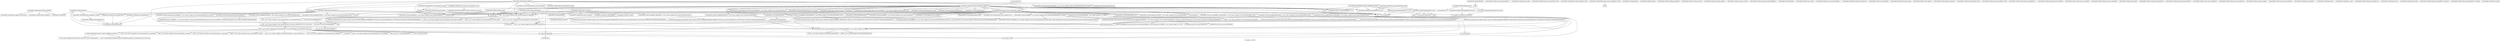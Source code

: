 digraph "Call graph: pair_table.ll" {
	label="Call graph: pair_table.ll";

	Node0x55b88636dd40 [shape=record,label="{_ZN9LAMMPS_NS9PairTableC2EPNS_6LAMMPSE}"];
	Node0x55b88636dd40 -> Node0x55b8862c3b80;
	Node0x55b88636dd40 -> Node0x55b8862b9160;
	Node0x55b88636dd40 -> Node0x55b8862ac7b0;
	Node0x55b8862c3b80 [shape=record,label="{_ZN9LAMMPS_NS4PairC2EPNS_6LAMMPSE}"];
	Node0x55b8862b9160 [shape=record,label="{_ZN9LAMMPS_NS5utils25get_supported_conversionsEi}"];
	Node0x55b88628b220 [shape=record,label="{__gxx_personality_v0}"];
	Node0x55b8862ac7b0 [shape=record,label="{_ZN9LAMMPS_NS4PairD2Ev}"];
	Node0x55b8862620f0 [shape=record,label="{_ZN9LAMMPS_NS9PairTableD2Ev}"];
	Node0x55b8862620f0 -> Node0x55b8861923e0;
	Node0x55b8862620f0 -> Node0x55b88622d560;
	Node0x55b8862620f0 -> Node0x55b8861a0190;
	Node0x55b8862620f0 -> Node0x55b886206d10;
	Node0x55b8862620f0 -> Node0x55b886187e40;
	Node0x55b8862620f0 -> Node0x55b8862ac7b0;
	Node0x55b88618a950 [shape=record,label="{_ZN9LAMMPS_NS9PairTableD0Ev}"];
	Node0x55b88618a950 -> Node0x55b8863717c0;
	Node0x55b8861923e0 [shape=record,label="{_ZN9LAMMPS_NS9PairTable10free_tableEPNS0_5TableE}"];
	Node0x55b8861923e0 -> Node0x55b886187d40;
	Node0x55b886187e40 [shape=record,label="{__clang_call_terminate}"];
	Node0x55b886187e40 -> Node0x55b88618ce50;
	Node0x55b886187e40 -> Node0x55b88618d100;
	Node0x55b88618ce50 [shape=record,label="{__cxa_begin_catch}"];
	Node0x55b88618d100 [shape=record,label="{_ZSt9terminatev}"];
	Node0x55b88622d560 [shape=record,label="{_ZN9LAMMPS_NS6Memory5sfreeEPv}"];
	Node0x55b8861a0190 [shape=record,label="{_ZN9LAMMPS_NS6Memory7destroyIiEEvRPPT_}"];
	Node0x55b8861a0190 -> Node0x55b88622d560;
	Node0x55b886206d10 [shape=record,label="{_ZN9LAMMPS_NS6Memory7destroyIdEEvRPPT_}"];
	Node0x55b886206d10 -> Node0x55b88622d560;
	Node0x55b8863717c0 [shape=record,label="{_ZdlPv}"];
	Node0x55b8861ec6a0 [shape=record,label="{_ZN9LAMMPS_NS9PairTable7computeEii}"];
	Node0x55b8861ec6a0 -> Node0x55b8861dca20;
	Node0x55b8861ec6a0 -> Node0x55b886371a60;
	Node0x55b8861ec6a0 -> Node0x55b886371910;
	Node0x55b8861ec6a0 -> Node0x55b88618bc00;
	Node0x55b8861ec6a0 -> Node0x55b88621fdc0;
	Node0x55b8861ec6a0 -> Node0x55b8862b85d0;
	Node0x55b8861ec6a0 -> Node0x55b88618d210;
	Node0x55b8861ec6a0 -> Node0x55b8861482d0;
	Node0x55b8861ec6a0 -> Node0x55b886218a20;
	Node0x55b8861ec6a0 -> Node0x55b8861ee6d0;
	Node0x55b8861ec6a0 -> Node0x55b886311ed0;
	Node0x55b886198c20 [shape=record,label="{llvm.memset.p0.i64}"];
	Node0x55b88619d8d0 [shape=record,label="{_ZN9LAMMPS_NS9PairTable8settingsEiPPc}"];
	Node0x55b88619d8d0 -> Node0x55b88621fdc0;
	Node0x55b88619d8d0 -> Node0x55b8862b85d0;
	Node0x55b88619d8d0 -> Node0x55b8861a0190;
	Node0x55b88619d8d0 -> Node0x55b886206d10;
	Node0x55b88619d8d0 -> Node0x55b8861a0260;
	Node0x55b88619d8d0 -> Node0x55b886311ed0;
	Node0x55b88619d8d0 -> Node0x55b8861482d0;
	Node0x55b88619d8d0 -> Node0x55b88622d560;
	Node0x55b88619d8d0 -> Node0x55b8861923e0;
	Node0x55b88619d8d0 -> Node0x55b8861a1250;
	Node0x55b88619d8d0 -> Node0x55b8861a06d0;
	Node0x55b88619d8d0 -> Node0x55b8861a46d0;
	Node0x55b88619d8d0 -> Node0x55b8861a2630;
	Node0x55b8861dca20 [shape=record,label="{_ZN9LAMMPS_NS4Pair7ev_initEiii}"];
	Node0x55b8861dca20 -> Node0x55b88618d180;
	Node0x55b886371a60 [shape=record,label="{_ZNK9LAMMPS_NS4Pair6sbmaskEi}"];
	Node0x55b886371910 [shape=record,label="{llvm.fmuladd.f64}"];
	Node0x55b8861ee6d0 [shape=record,label="{_ZN9LAMMPS_NS5Error3oneIJRiS2_dEEEvRKNSt7__cxx1112basic_stringIcSt11char_traitsIcESaIcEEEiSA_DpOT_}"];
	Node0x55b8861ee6d0 -> Node0x55b88618d370;
	Node0x55b8861ee6d0 -> Node0x55b88618b790;
	Node0x55b8861ee6d0 -> Node0x55b88618ae20;
	Node0x55b88621fdc0 [shape=record,label="{_ZNSaIcEC1Ev}"];
	Node0x55b8862b85d0 [shape=record,label="{_ZNSt7__cxx1112basic_stringIcSt11char_traitsIcESaIcEEC2IS3_EEPKcRKS3_}"];
	Node0x55b8862b85d0 -> Node0x55b88618b670;
	Node0x55b8862b85d0 -> Node0x55b88618cd30;
	Node0x55b8862b85d0 -> Node0x55b88618b820;
	Node0x55b8862b85d0 -> Node0x55b88618aca0;
	Node0x55b8862b85d0 -> Node0x55b88618bae0;
	Node0x55b886218a20 [shape=record,label="{sqrt}"];
	Node0x55b886311ed0 [shape=record,label="{_ZNSt7__cxx1112basic_stringIcSt11char_traitsIcESaIcEED1Ev}"];
	Node0x55b8861482d0 [shape=record,label="{_ZNSaIcED1Ev}"];
	Node0x55b88618bc00 [shape=record,label="{_ZN9LAMMPS_NS4Pair20virial_fdotr_computeEv}"];
	Node0x55b8861cca10 [shape=record,label="{_ZN9LAMMPS_NS9PairTable8allocateEv}"];
	Node0x55b8861cca10 -> Node0x55b88619e4a0;
	Node0x55b8861cca10 -> Node0x55b8861ac7c0;
	Node0x55b8861cca10 -> Node0x55b886198c20;
	Node0x55b88618d210 [shape=record,label="{_ZN9LAMMPS_NS4Pair8ev_tallyEiiiidddddd}"];
	Node0x55b88624f510 [shape=record,label="{_ZN9LAMMPS_NS4Pair15min_xf_pointersEiPPdS2_}"];
	Node0x55b88624fec0 [shape=record,label="{_ZN9LAMMPS_NS4Pair10min_xf_getEi}"];
	Node0x55b88619e4a0 [shape=record,label="{_ZN9LAMMPS_NS6Memory6createIiEEPPT_RS4_iiPKc}"];
	Node0x55b88619e4a0 -> Node0x55b8861eaf60;
	Node0x55b8861ac7c0 [shape=record,label="{_ZN9LAMMPS_NS6Memory6createIdEEPPT_RS4_iiPKc}"];
	Node0x55b8861ac7c0 -> Node0x55b8861eaf60;
	Node0x55b8861ab6c0 [shape=record,label="{_ZN9LAMMPS_NS9PairTable11bcast_tableEPNS0_5TableE}"];
	Node0x55b8861ab6c0 -> Node0x55b8861e5f60;
	Node0x55b8861ab6c0 -> Node0x55b8861a9d20;
	Node0x55b8861ab6c0 -> Node0x55b8861cd380;
	Node0x55b8861a0260 [shape=record,label="{_ZN9LAMMPS_NS5utils16missing_cmd_argsERKNSt7__cxx1112basic_stringIcSt11char_traitsIcESaIcEEEiS8_PNS_5ErrorE}"];
	Node0x55b8861a06d0 [shape=record,label="{strcmp}"];
	Node0x55b8861a1250 [shape=record,label="{_ZN9LAMMPS_NS5Error3allIJRPcEEEvRKNSt7__cxx1112basic_stringIcSt11char_traitsIcESaIcEEEiSB_DpOT_}"];
	Node0x55b8861a1250 -> Node0x55b88618d370;
	Node0x55b8861a1250 -> Node0x55b8861a5ad0;
	Node0x55b8861a1250 -> Node0x55b8861a6920;
	Node0x55b8861a2630 [shape=record,label="{_ZN9LAMMPS_NS5utils8inumericEPKciS2_bPNS_6LAMMPSE}"];
	Node0x55b8861a46d0 [shape=record,label="{_ZN9LAMMPS_NS5Error3allIJRiEEEvRKNSt7__cxx1112basic_stringIcSt11char_traitsIcESaIcEEEiSA_DpOT_}"];
	Node0x55b8861a46d0 -> Node0x55b88618d370;
	Node0x55b8861a46d0 -> Node0x55b8861a7760;
	Node0x55b8861a46d0 -> Node0x55b8861a6920;
	Node0x55b8861a8060 [shape=record,label="{_ZN9LAMMPS_NS9PairTable5coeffEiPPc}"];
	Node0x55b8861a8060 -> Node0x55b88621fdc0;
	Node0x55b8861a8060 -> Node0x55b8862b85d0;
	Node0x55b8861a8060 -> Node0x55b8861482d0;
	Node0x55b8861a8060 -> Node0x55b886311ed0;
	Node0x55b8861a8060 -> Node0x55b8861a8960;
	Node0x55b8861a8060 -> Node0x55b8861af140;
	Node0x55b8861a8060 -> Node0x55b8861ad5d0;
	Node0x55b8861a8060 -> Node0x55b8861ac260;
	Node0x55b8861a8060 -> Node0x55b8861ab6c0;
	Node0x55b8861a8060 -> Node0x55b8861ab190;
	Node0x55b8861a8060 -> Node0x55b8861aa5e0;
	Node0x55b8861a8060 -> Node0x55b8861a9400;
	Node0x55b8861a8060 -> Node0x55b8861aa370;
	Node0x55b8861a8060 -> Node0x55b8861a9d20;
	Node0x55b8861a8960 [shape=record,label="{_ZN9LAMMPS_NS5Error3allERKNSt7__cxx1112basic_stringIcSt11char_traitsIcESaIcEEEiS8_}"];
	Node0x55b8861a9400 [shape=record,label="{_ZN9LAMMPS_NS5utils6boundsIiEEvPKciRKNSt7__cxx1112basic_stringIcSt11char_traitsIcESaIcEEEllRT_SD_PNS_5ErrorE}"];
	Node0x55b8861a9d20 [shape=record,label="{MPI_Comm_rank}"];
	Node0x55b8861aa370 [shape=record,label="{_ZN9LAMMPS_NS6Memory8sreallocEPvlPKc}"];
	Node0x55b8861aa5e0 [shape=record,label="{_ZN9LAMMPS_NS9PairTable10null_tableEPNS0_5TableE}"];
	Node0x55b8861ab190 [shape=record,label="{_ZN9LAMMPS_NS9PairTable10read_tableEPNS0_5TableEPcS3_}"];
	Node0x55b8861ab190 -> Node0x55b88621fdc0;
	Node0x55b8861ab190 -> Node0x55b8862b85d0;
	Node0x55b8861ab190 -> Node0x55b886187e40;
	Node0x55b8861ab190 -> Node0x55b8861e5030;
	Node0x55b8861ab190 -> Node0x55b8861bfec0;
	Node0x55b8861ab190 -> Node0x55b886311ed0;
	Node0x55b8861ab190 -> Node0x55b8861482d0;
	Node0x55b8861ab190 -> Node0x55b8861bf050;
	Node0x55b8861ab190 -> Node0x55b8861e4100;
	Node0x55b8861ab190 -> Node0x55b8861c41d0;
	Node0x55b8861ab190 -> Node0x55b8861c5e80;
	Node0x55b8861ab190 -> Node0x55b8861e3980;
	Node0x55b8861ab190 -> Node0x55b8861e1390;
	Node0x55b8861ab190 -> Node0x55b8861c2760;
	Node0x55b8861ab190 -> Node0x55b886218a20;
	Node0x55b8861ab190 -> Node0x55b886371910;
	Node0x55b8861ab190 -> Node0x55b8861dc210;
	Node0x55b8861ab190 -> Node0x55b8861db1e0;
	Node0x55b8861ab190 -> Node0x55b88618ce50;
	Node0x55b8861ab190 -> Node0x55b8861c7ed0;
	Node0x55b8861ab190 -> Node0x55b8861da240;
	Node0x55b8861ab190 -> Node0x55b8861d9010;
	Node0x55b8861ab190 -> Node0x55b8861d6950;
	Node0x55b8861ab190 -> Node0x55b8861d5450;
	Node0x55b8861ab190 -> Node0x55b8861d4630;
	Node0x55b8861ab190 -> Node0x55b8861d1880;
	Node0x55b8861ab190 -> Node0x55b8861c9240;
	Node0x55b8861ab190 -> Node0x55b8861ce390;
	Node0x55b8861ab190 -> Node0x55b8861cd830;
	Node0x55b8861ab190 -> Node0x55b8861ad5d0;
	Node0x55b8861ab190 -> Node0x55b8861cd380;
	Node0x55b8861ab190 -> Node0x55b8861cc4b0;
	Node0x55b886187d40 [shape=record,label="{_ZN9LAMMPS_NS6Memory7destroyIdEEvRPT_}"];
	Node0x55b886187d40 -> Node0x55b88622d560;
	Node0x55b8861fde00 [shape=record,label="{llvm.umul.with.overflow.i64}"];
	Node0x55b8861ffeb0 [shape=record,label="{_Znam}"];
	Node0x55b886200b20 [shape=record,label="{_ZdaPv}"];
	Node0x55b886209c90 [shape=record,label="{_ZN9LAMMPS_NS9PairTable13write_restartEP8_IO_FILE}"];
	Node0x55b88620ca00 [shape=record,label="{_ZN9LAMMPS_NS9PairTable12read_restartEP8_IO_FILE}"];
	Node0x55b8861f0180 [shape=record,label="{_ZN9LAMMPS_NS9PairTable22write_restart_settingsEP8_IO_FILE}"];
	Node0x55b8861f0180 -> Node0x55b8862129f0;
	Node0x55b8862129f0 [shape=record,label="{fwrite}"];
	Node0x55b886213750 [shape=record,label="{_ZN9LAMMPS_NS9PairTable21read_restart_settingsEP8_IO_FILE}"];
	Node0x55b886213750 -> Node0x55b8862146b0;
	Node0x55b886213750 -> Node0x55b8861e5f60;
	Node0x55b8862146b0 [shape=record,label="{_ZN9LAMMPS_NS5utils6sfreadEPKciPvmmP8_IO_FILES2_PNS_5ErrorE}"];
	Node0x55b8861ac260 [shape=record,label="{_ZN9LAMMPS_NS5utils7numericEPKciS2_bPNS_6LAMMPSE}"];
	Node0x55b8861ad5d0 [shape=record,label="{_ZN9LAMMPS_NS5Error3oneERKNSt7__cxx1112basic_stringIcSt11char_traitsIcESaIcEEEiS8_}"];
	Node0x55b8861af140 [shape=record,label="{_ZN9LAMMPS_NS9PairTable12spline_tableEPNS0_5TableE}"];
	Node0x55b8861af140 -> Node0x55b8861cd380;
	Node0x55b8861af140 -> Node0x55b8861e8510;
	Node0x55b8861e9660 [shape=record,label="{_ZN9LAMMPS_NS9PairTable8init_oneEii}"];
	Node0x55b8861e9660 -> Node0x55b88621fdc0;
	Node0x55b8861e9660 -> Node0x55b8862b85d0;
	Node0x55b8861e9660 -> Node0x55b8861482d0;
	Node0x55b8861e9660 -> Node0x55b886311ed0;
	Node0x55b8861e9660 -> Node0x55b8861a8960;
	Node0x55b8861bfec0 [shape=record,label="{_ZN9LAMMPS_NS15TableFileReaderC1EPNS_6LAMMPSERKNSt7__cxx1112basic_stringIcSt11char_traitsIcESaIcEEESA_i}"];
	Node0x55b8861c41d0 [shape=record,label="{_ZNK9LAMMPS_NS19PotentialFileReader16get_unit_convertEv}"];
	Node0x55b8861c5e80 [shape=record,label="{_ZN9LAMMPS_NS5utils21get_conversion_factorEii}"];
	Node0x55b8861c2760 [shape=record,label="{_ZN9LAMMPS_NS15TableFileReader18find_section_startERKNSt7__cxx1112basic_stringIcSt11char_traitsIcESaIcEEE}"];
	Node0x55b8861c7ed0 [shape=record,label="{_ZN9LAMMPS_NS5Error3oneIJRPcEEEvRKNSt7__cxx1112basic_stringIcSt11char_traitsIcESaIcEEEiSB_DpOT_}"];
	Node0x55b8861c7ed0 -> Node0x55b88618d370;
	Node0x55b8861c7ed0 -> Node0x55b8861a5ad0;
	Node0x55b8861c7ed0 -> Node0x55b88618ae20;
	Node0x55b8861c9240 [shape=record,label="{_ZN9LAMMPS_NS19PotentialFileReader9next_lineEi}"];
	Node0x55b8861cc4b0 [shape=record,label="{_ZN9LAMMPS_NS9PairTable13param_extractEPNS0_5TableEPc}"];
	Node0x55b8861cc4b0 -> Node0x55b88621fdc0;
	Node0x55b8861cc4b0 -> Node0x55b8862b85d0;
	Node0x55b8861cc4b0 -> Node0x55b886187e40;
	Node0x55b8861cc4b0 -> Node0x55b8861482d0;
	Node0x55b8861cc4b0 -> Node0x55b8861d4630;
	Node0x55b8861cc4b0 -> Node0x55b886311ed0;
	Node0x55b8861cc4b0 -> Node0x55b8861ad5d0;
	Node0x55b8861cc4b0 -> Node0x55b8861dc210;
	Node0x55b8861cc4b0 -> Node0x55b886381d90;
	Node0x55b8861cc4b0 -> Node0x55b886381e10;
	Node0x55b8861cc4b0 -> Node0x55b886381e90;
	Node0x55b8861cc4b0 -> Node0x55b8861d5450;
	Node0x55b8861cc4b0 -> Node0x55b88618ce50;
	Node0x55b8861cc4b0 -> Node0x55b8861da240;
	Node0x55b8861cc4b0 -> Node0x55b8861d9010;
	Node0x55b8861cc4b0 -> Node0x55b8861ecba0;
	Node0x55b8861cc4b0 -> Node0x55b8861d6950;
	Node0x55b8861cd380 [shape=record,label="{_ZN9LAMMPS_NS6Memory6createIdEEPT_RS3_iPKc}"];
	Node0x55b8861cd380 -> Node0x55b8861eaf60;
	Node0x55b8861cd830 [shape=record,label="{_ZN9LAMMPS_NS4Pair11init_bitmapEddiRiS1_S1_S1_}"];
	Node0x55b8861ce390 [shape=record,label="{_ZN9LAMMPS_NS19PotentialFileReader9skip_lineEv}"];
	Node0x55b8861d1880 [shape=record,label="{_ZN9LAMMPS_NS5Error3oneIJRPciRiEEEvRKNSt7__cxx1112basic_stringIcSt11char_traitsIcESaIcEEEiSC_DpOT_}"];
	Node0x55b8861d1880 -> Node0x55b88618d370;
	Node0x55b8861d1880 -> Node0x55b886281a00;
	Node0x55b8861d1880 -> Node0x55b88618ae20;
	Node0x55b8861d4630 [shape=record,label="{_ZN9LAMMPS_NS14ValueTokenizerC1ERKNSt7__cxx1112basic_stringIcSt11char_traitsIcESaIcEEES8_}"];
	Node0x55b8861d5450 [shape=record,label="{_ZN9LAMMPS_NS14ValueTokenizer8next_intEv}"];
	Node0x55b8861d6950 [shape=record,label="{_ZN9LAMMPS_NS14ValueTokenizer11next_doubleEv}"];
	Node0x55b8861d9010 [shape=record,label="{_ZN9LAMMPS_NS14ValueTokenizerD2Ev}"];
	Node0x55b8861d9010 -> Node0x55b8861f3580;
	Node0x55b8861da240 [shape=record,label="{llvm.eh.typeid.for}"];
	Node0x55b8861dc210 [shape=record,label="{__cxa_end_catch}"];
	Node0x55b8861e1390 [shape=record,label="{sqrtf}"];
	Node0x55b8861db1e0 [shape=record,label="{_ZN9LAMMPS_NS5Error3oneIJRPciRiPKcS3_EEEvRKNSt7__cxx1112basic_stringIcSt11char_traitsIcESaIcEEEiSE_DpOT_}"];
	Node0x55b8861db1e0 -> Node0x55b88618d370;
	Node0x55b8861db1e0 -> Node0x55b8861f5940;
	Node0x55b8861db1e0 -> Node0x55b88618ae20;
	Node0x55b8861e3980 [shape=record,label="{llvm.fabs.f64}"];
	Node0x55b8861e4100 [shape=record,label="{_ZN9LAMMPS_NS5Error7warningIJRiS2_RPcEEEvRKNSt7__cxx1112basic_stringIcSt11char_traitsIcESaIcEEEiSC_DpOT_}"];
	Node0x55b8861e4100 -> Node0x55b88618d370;
	Node0x55b8861e4100 -> Node0x55b8861f8e40;
	Node0x55b8861e4100 -> Node0x55b8861fa110;
	Node0x55b8861bf050 [shape=record,label="{_ZN9LAMMPS_NS5Error7warningIJRiS2_dRPcEEEvRKNSt7__cxx1112basic_stringIcSt11char_traitsIcESaIcEEEiSC_DpOT_}"];
	Node0x55b8861bf050 -> Node0x55b88618d370;
	Node0x55b8861bf050 -> Node0x55b8861fa940;
	Node0x55b8861bf050 -> Node0x55b8861fa110;
	Node0x55b8861e5030 [shape=record,label="{_ZN9LAMMPS_NS15TableFileReaderD2Ev}"];
	Node0x55b8861e5030 -> Node0x55b8861fc770;
	Node0x55b8861e5f60 [shape=record,label="{MPI_Bcast}"];
	Node0x55b8861e8510 [shape=record,label="{_ZN9LAMMPS_NS9PairTable6splineEPdS1_iddS1_}"];
	Node0x55b8861e8510 -> Node0x55b8861fde00;
	Node0x55b8861e8510 -> Node0x55b8861ffeb0;
	Node0x55b8861e8510 -> Node0x55b886371910;
	Node0x55b8861e8510 -> Node0x55b886200b20;
	Node0x55b886381d90 [shape=record,label="{_ZNK9LAMMPS_NS14ValueTokenizer8has_nextEv}"];
	Node0x55b886381e10 [shape=record,label="{_ZN9LAMMPS_NS14ValueTokenizer11next_stringB5cxx11Ev}"];
	Node0x55b886381e90 [shape=record,label="{_ZSteqIcSt11char_traitsIcESaIcEEbRKNSt7__cxx1112basic_stringIT_T0_T1_EEPKS5_}"];
	Node0x55b886381e90 -> Node0x55b886202760;
	Node0x55b8861ecba0 [shape=record,label="{_ZN9LAMMPS_NS5Error3oneIJRNSt7__cxx1112basic_stringIcSt11char_traitsIcESaIcEEEEEEvRKS7_iSA_DpOT_}"];
	Node0x55b8861ecba0 -> Node0x55b88618d370;
	Node0x55b8861ecba0 -> Node0x55b8862044e0;
	Node0x55b8861ecba0 -> Node0x55b88618ae20;
	Node0x55b886206950 [shape=record,label="{_ZN9LAMMPS_NS9PairTable13compute_tableEPNS0_5TableE}"];
	Node0x55b886206950 -> Node0x55b886371910;
	Node0x55b886206950 -> Node0x55b8861cd380;
	Node0x55b886206950 -> Node0x55b8862079b0;
	Node0x55b886206950 -> Node0x55b8861e1390;
	Node0x55b886206950 -> Node0x55b886218a20;
	Node0x55b886206950 -> Node0x55b8861cd830;
	Node0x55b886206950 -> Node0x55b8861e8510;
	Node0x55b8862079b0 [shape=record,label="{_ZN9LAMMPS_NS9PairTable6splintEPdS1_S1_id}"];
	Node0x55b8862079b0 -> Node0x55b886371910;
	Node0x55b8862159c0 [shape=record,label="{_ZN9LAMMPS_NS9PairTable6singleEiiiidddRd}"];
	Node0x55b8862159c0 -> Node0x55b88621fdc0;
	Node0x55b8862159c0 -> Node0x55b8862b85d0;
	Node0x55b8862159c0 -> Node0x55b886371910;
	Node0x55b8862159c0 -> Node0x55b8861482d0;
	Node0x55b8862159c0 -> Node0x55b8861ad5d0;
	Node0x55b8862159c0 -> Node0x55b886311ed0;
	Node0x55b886217220 [shape=record,label="{_ZN9LAMMPS_NS9PairTable7extractEPKcRi}"];
	Node0x55b886217220 -> Node0x55b8861a06d0;
	Node0x55b886217220 -> Node0x55b88621fdc0;
	Node0x55b886217220 -> Node0x55b8862b85d0;
	Node0x55b886217220 -> Node0x55b8861482d0;
	Node0x55b886217220 -> Node0x55b886311ed0;
	Node0x55b886217220 -> Node0x55b8861a8960;
	Node0x55b886218b60 [shape=record,label="{_ZN9LAMMPS_NS4Pair6reinitEv}"];
	Node0x55b88621a330 [shape=record,label="{_ZN9LAMMPS_NS4Pair5setupEv}"];
	Node0x55b88621af50 [shape=record,label="{_ZN9LAMMPS_NS4Pair13modify_paramsEiPPc}"];
	Node0x55b88621d400 [shape=record,label="{_ZN9LAMMPS_NS4Pair13compute_innerEv}"];
	Node0x55b88621e360 [shape=record,label="{_ZN9LAMMPS_NS4Pair14compute_middleEv}"];
	Node0x55b8862217e0 [shape=record,label="{_ZN9LAMMPS_NS4Pair13compute_outerEii}"];
	Node0x55b886222660 [shape=record,label="{_ZN9LAMMPS_NS4Pair14single_hessianEiiiidPdddRdS1_}"];
	Node0x55b886224540 [shape=record,label="{_ZN9LAMMPS_NS4Pair6finishEv}"];
	Node0x55b8862293a0 [shape=record,label="{_ZN9LAMMPS_NS4Pair10init_styleEv}"];
	Node0x55b8862236c0 [shape=record,label="{_ZN9LAMMPS_NS4Pair11born_matrixEiiiidddRdS1_}"];
	Node0x55b88622ae10 [shape=record,label="{_ZN9LAMMPS_NS4Pair9init_listEiPNS_9NeighListE}"];
	Node0x55b88622d990 [shape=record,label="{_ZN9LAMMPS_NS4Pair11init_tablesEdPd}"];
	Node0x55b886242af0 [shape=record,label="{_ZN9LAMMPS_NS4Pair16init_tables_dispEd}"];
	Node0x55b88622fcb0 [shape=record,label="{_ZN9LAMMPS_NS4Pair11free_tablesEv}"];
	Node0x55b8862369c0 [shape=record,label="{_ZN9LAMMPS_NS4Pair16free_disp_tablesEv}"];
	Node0x55b886236160 [shape=record,label="{_ZN9LAMMPS_NS4Pair10write_dataEP8_IO_FILE}"];
	Node0x55b886237030 [shape=record,label="{_ZN9LAMMPS_NS4Pair14write_data_allEP8_IO_FILE}"];
	Node0x55b886238bd0 [shape=record,label="{_ZN9LAMMPS_NS4Pair17pack_forward_commEiPiPdiS1_}"];
	Node0x55b886239f30 [shape=record,label="{_ZN9LAMMPS_NS4Pair19unpack_forward_commEiiPd}"];
	Node0x55b88623bbc0 [shape=record,label="{_ZN9LAMMPS_NS4Pair17pack_reverse_commEiiPd}"];
	Node0x55b88623c800 [shape=record,label="{_ZN9LAMMPS_NS4Pair19unpack_reverse_commEiPiPd}"];
	Node0x55b88623d800 [shape=record,label="{_ZN9LAMMPS_NS4Pair10reset_gridEv}"];
	Node0x55b88623e780 [shape=record,label="{_ZN9LAMMPS_NS4Pair17pack_forward_gridEiPviPi}"];
	Node0x55b886240ab0 [shape=record,label="{_ZN9LAMMPS_NS4Pair19unpack_forward_gridEiPviPi}"];
	Node0x55b886241930 [shape=record,label="{_ZN9LAMMPS_NS4Pair17pack_reverse_gridEiPviPi}"];
	Node0x55b8862432c0 [shape=record,label="{_ZN9LAMMPS_NS4Pair19unpack_reverse_gridEiPviPi}"];
	Node0x55b886248d60 [shape=record,label="{_ZN9LAMMPS_NS4Pair12memory_usageEv}"];
	Node0x55b88624d4d0 [shape=record,label="{_ZN9LAMMPS_NS4Pair15extract_peratomEPKcRi}"];
	Node0x55b88624dda0 [shape=record,label="{_ZN9LAMMPS_NS4Pair8swap_eamEPdPS1_}"];
	Node0x55b88624ea30 [shape=record,label="{_ZN9LAMMPS_NS4Pair8reset_dtEv}"];
	Node0x55b886192e00 [shape=record,label="{_ZN9LAMMPS_NS4Pair9min_x_setEi}"];
	Node0x55b886250a70 [shape=record,label="{_ZN9LAMMPS_NS4Pair16transfer_historyEPdS1_ii}"];
	Node0x55b886251030 [shape=record,label="{_ZN9LAMMPS_NS4Pair8atom2cutEi}"];
	Node0x55b886251780 [shape=record,label="{_ZN9LAMMPS_NS4Pair9radii2cutEdd}"];
	Node0x55b886251d40 [shape=record,label="{_ZN9LAMMPS_NS4Pair18add_tally_callbackEPNS_7ComputeE}"];
	Node0x55b8862ffc50 [shape=record,label="{_ZN9LAMMPS_NS4Pair18del_tally_callbackEPNS_7ComputeE}"];
	Node0x55b886253640 [shape=record,label="{_ZN9LAMMPS_NS4Pair8ev_setupEiii}"];
	Node0x55b88618d180 [shape=record,label="{_ZN9LAMMPS_NS4Pair8ev_unsetEv}"];
	Node0x55b8861f3580 [shape=record,label="{_ZN9LAMMPS_NS9TokenizerD2Ev}"];
	Node0x55b8861f3580 -> Node0x55b886311ed0;
	Node0x55b8861fc770 [shape=record,label="{_ZN9LAMMPS_NS19PotentialFileReaderD2Ev}"];
	Node0x55b88618b670 [shape=record,label="{_ZNSt7__cxx1112basic_stringIcSt11char_traitsIcESaIcEE13_M_local_dataEv}"];
	Node0x55b88618cd30 [shape=record,label="{_ZNSt7__cxx1112basic_stringIcSt11char_traitsIcESaIcEE12_Alloc_hiderC1EPcRKS3_}"];
	Node0x55b88618aca0 [shape=record,label="{_ZNSt7__cxx1112basic_stringIcSt11char_traitsIcESaIcEE12_M_constructIPKcEEvT_S8_}"];
	Node0x55b88618aca0 -> Node0x55b8862584d0;
	Node0x55b88618b820 [shape=record,label="{_ZNSt11char_traitsIcE6lengthEPKc}"];
	Node0x55b88618b820 -> Node0x55b88625a7b0;
	Node0x55b88618b820 -> Node0x55b88625c150;
	Node0x55b88618bae0 [shape=record,label="{_ZNSt7__cxx1112basic_stringIcSt11char_traitsIcESaIcEE12_Alloc_hiderD2Ev}"];
	Node0x55b88618bae0 -> Node0x55b88625d1a0;
	Node0x55b8862584d0 [shape=record,label="{_ZNSt7__cxx1112basic_stringIcSt11char_traitsIcESaIcEE16_M_construct_auxIPKcEEvT_S8_St12__false_type}"];
	Node0x55b8862584d0 -> Node0x55b886262dc0;
	Node0x55b886262dc0 [shape=record,label="{_ZNSt7__cxx1112basic_stringIcSt11char_traitsIcESaIcEE12_M_constructIPKcEEvT_S8_St20forward_iterator_tag}"];
	Node0x55b886262dc0 -> Node0x55b886265280;
	Node0x55b886262dc0 -> Node0x55b886266ff0;
	Node0x55b886262dc0 -> Node0x55b88626a770;
	Node0x55b886262dc0 -> Node0x55b88626b380;
	Node0x55b886262dc0 -> Node0x55b88626c910;
	Node0x55b886262dc0 -> Node0x55b88626cc70;
	Node0x55b886262dc0 -> Node0x55b88626dae0;
	Node0x55b886262dc0 -> Node0x55b88626ed00;
	Node0x55b886262dc0 -> Node0x55b88618ce50;
	Node0x55b886262dc0 -> Node0x55b886270b90;
	Node0x55b886262dc0 -> Node0x55b886285730;
	Node0x55b886262dc0 -> Node0x55b8861dc210;
	Node0x55b886262dc0 -> Node0x55b886275e30;
	Node0x55b886262dc0 -> Node0x55b886187e40;
	Node0x55b886265280 [shape=record,label="{_ZN9__gnu_cxx17__is_null_pointerIKcEEbPT_}"];
	Node0x55b886266ff0 [shape=record,label="{_ZSt19__throw_logic_errorPKc}"];
	Node0x55b88626a770 [shape=record,label="{_ZSt8distanceIPKcENSt15iterator_traitsIT_E15difference_typeES3_S3_}"];
	Node0x55b88626a770 -> Node0x55b8862777e0;
	Node0x55b88626a770 -> Node0x55b88627aeb0;
	Node0x55b88626c910 [shape=record,label="{_ZNSt7__cxx1112basic_stringIcSt11char_traitsIcESaIcEE7_M_dataEPc}"];
	Node0x55b88626b380 [shape=record,label="{_ZNSt7__cxx1112basic_stringIcSt11char_traitsIcESaIcEE9_M_createERmm}"];
	Node0x55b88626cc70 [shape=record,label="{_ZNSt7__cxx1112basic_stringIcSt11char_traitsIcESaIcEE11_M_capacityEm}"];
	Node0x55b88626ed00 [shape=record,label="{_ZNSt7__cxx1112basic_stringIcSt11char_traitsIcESaIcEE13_S_copy_charsEPcPKcS7_}"];
	Node0x55b88626dae0 [shape=record,label="{_ZNKSt7__cxx1112basic_stringIcSt11char_traitsIcESaIcEE7_M_dataEv}"];
	Node0x55b886270b90 [shape=record,label="{_ZNSt7__cxx1112basic_stringIcSt11char_traitsIcESaIcEE10_M_disposeEv}"];
	Node0x55b886285730 [shape=record,label="{__cxa_rethrow}"];
	Node0x55b886275e30 [shape=record,label="{_ZNSt7__cxx1112basic_stringIcSt11char_traitsIcESaIcEE13_M_set_lengthEm}"];
	Node0x55b88627aeb0 [shape=record,label="{_ZSt10__distanceIPKcENSt15iterator_traitsIT_E15difference_typeES3_S3_St26random_access_iterator_tag}"];
	Node0x55b8862777e0 [shape=record,label="{_ZSt19__iterator_categoryIPKcENSt15iterator_traitsIT_E17iterator_categoryERKS3_}"];
	Node0x55b88625a7b0 [shape=record,label="{_ZN9__gnu_cxx11char_traitsIcE6lengthEPKc}"];
	Node0x55b88625a7b0 -> Node0x55b886280070;
	Node0x55b88625c150 [shape=record,label="{strlen}"];
	Node0x55b886280070 [shape=record,label="{_ZN9__gnu_cxx11char_traitsIcE2eqERKcS3_}"];
	Node0x55b88625d1a0 [shape=record,label="{_ZNSaIcED2Ev}"];
	Node0x55b88618ae20 [shape=record,label="{_ZN9LAMMPS_NS5Error4_oneERKNSt7__cxx1112basic_stringIcSt11char_traitsIcESaIcEEEiN3fmt6v9_lmp17basic_string_viewIcEENSA_17basic_format_argsINSA_20basic_format_contextINSA_8appenderEcEEEE}"];
	Node0x55b88618d370 [shape=record,label="{_ZN3fmt6v9_lmp17basic_string_viewIcEC2ISt11char_traitsIcESaIcEEERKNSt7__cxx1112basic_stringIcT_T0_EE}"];
	Node0x55b88618d370 -> Node0x55b886284070;
	Node0x55b88618d370 -> Node0x55b886285170;
	Node0x55b88618b790 [shape=record,label="{_ZN3fmt6v9_lmp16make_format_argsINS0_20basic_format_contextINS0_8appenderEcEEJRiS5_RdEEENS0_16format_arg_storeIT_JDpNSt9remove_cvINSt16remove_referenceIT0_E4typeEE4typeEEEEDpOSB_}"];
	Node0x55b88618b790 -> Node0x55b886286d90;
	Node0x55b886284070 [shape=record,label="{_ZNKSt7__cxx1112basic_stringIcSt11char_traitsIcESaIcEE4dataEv}"];
	Node0x55b886285170 [shape=record,label="{_ZNKSt7__cxx1112basic_stringIcSt11char_traitsIcESaIcEE4sizeEv}"];
	Node0x55b886286d90 [shape=record,label="{llvm.memcpy.p0.p0.i64}"];
	Node0x55b8861eaf60 [shape=record,label="{_ZN9LAMMPS_NS6Memory7smallocElPKc}"];
	Node0x55b8861a6920 [shape=record,label="{_ZN9LAMMPS_NS5Error4_allERKNSt7__cxx1112basic_stringIcSt11char_traitsIcESaIcEEEiN3fmt6v9_lmp17basic_string_viewIcEENSA_17basic_format_argsINSA_20basic_format_contextINSA_8appenderEcEEEE}"];
	Node0x55b8861a5ad0 [shape=record,label="{_ZN3fmt6v9_lmp16make_format_argsINS0_20basic_format_contextINS0_8appenderEcEEJRPcEEENS0_16format_arg_storeIT_JDpNSt9remove_cvINSt16remove_referenceIT0_E4typeEE4typeEEEEDpOSB_}"];
	Node0x55b8861a5ad0 -> Node0x55b886286d90;
	Node0x55b8861a7760 [shape=record,label="{_ZN3fmt6v9_lmp16make_format_argsINS0_20basic_format_contextINS0_8appenderEcEEJRiEEENS0_16format_arg_storeIT_JDpNSt9remove_cvINSt16remove_referenceIT0_E4typeEE4typeEEEEDpOSA_}"];
	Node0x55b8861a7760 -> Node0x55b886286d90;
	Node0x55b886281a00 [shape=record,label="{_ZN3fmt6v9_lmp16make_format_argsINS0_20basic_format_contextINS0_8appenderEcEEJRPcRiS7_EEENS0_16format_arg_storeIT_JDpNSt9remove_cvINSt16remove_referenceIT0_E4typeEE4typeEEEEDpOSC_}"];
	Node0x55b886281a00 -> Node0x55b886286d90;
	Node0x55b8861f5940 [shape=record,label="{_ZN3fmt6v9_lmp16make_format_argsINS0_20basic_format_contextINS0_8appenderEcEEJRPcRiS7_RPKcS6_EEENS0_16format_arg_storeIT_JDpNSt9remove_cvINSt16remove_referenceIT0_E4typeEE4typeEEEEDpOSF_}"];
	Node0x55b8861f5940 -> Node0x55b886286d90;
	Node0x55b8861fa110 [shape=record,label="{_ZN9LAMMPS_NS5Error8_warningERKNSt7__cxx1112basic_stringIcSt11char_traitsIcESaIcEEEiN3fmt6v9_lmp17basic_string_viewIcEENSA_17basic_format_argsINSA_20basic_format_contextINSA_8appenderEcEEEE}"];
	Node0x55b8861f8e40 [shape=record,label="{_ZN3fmt6v9_lmp16make_format_argsINS0_20basic_format_contextINS0_8appenderEcEEJRiS5_RPcEEENS0_16format_arg_storeIT_JDpNSt9remove_cvINSt16remove_referenceIT0_E4typeEE4typeEEEEDpOSC_}"];
	Node0x55b8861f8e40 -> Node0x55b886286d90;
	Node0x55b8861fa940 [shape=record,label="{_ZN3fmt6v9_lmp16make_format_argsINS0_20basic_format_contextINS0_8appenderEcEEJRiS5_RdRPcEEENS0_16format_arg_storeIT_JDpNSt9remove_cvINSt16remove_referenceIT0_E4typeEE4typeEEEEDpOSD_}"];
	Node0x55b8861fa940 -> Node0x55b886286d90;
	Node0x55b886202760 [shape=record,label="{_ZNKSt7__cxx1112basic_stringIcSt11char_traitsIcESaIcEE7compareEPKc}"];
	Node0x55b8862044e0 [shape=record,label="{_ZN3fmt6v9_lmp16make_format_argsINS0_20basic_format_contextINS0_8appenderEcEEJRNSt7__cxx1112basic_stringIcSt11char_traitsIcESaIcEEEEEENS0_16format_arg_storeIT_JDpNSt9remove_cvINSt16remove_referenceIT0_E4typeEE4typeEEEEDpOSG_}"];
	Node0x55b8862044e0 -> Node0x55b88628ac20;
	Node0x55b8862044e0 -> Node0x55b886286d90;
	Node0x55b8862044e0 -> Node0x55b88628f710;
	Node0x55b8862044e0 -> Node0x55b88628c840;
	Node0x55b88628ac20 [shape=record,label="{_ZN3fmt6v9_lmp6detail14to_string_viewIcSt11char_traitsIcESaIcEEENS0_17basic_string_viewIT_EERKNSt7__cxx1112basic_stringIS7_T0_T1_EE}"];
	Node0x55b88628ac20 -> Node0x55b88618d370;
	Node0x55b88628f710 [shape=record,label="{_ZNK3fmt6v9_lmp17basic_string_viewIcE4dataEv}"];
	Node0x55b88628c840 [shape=record,label="{_ZNK3fmt6v9_lmp17basic_string_viewIcE4sizeEv}"];
}
